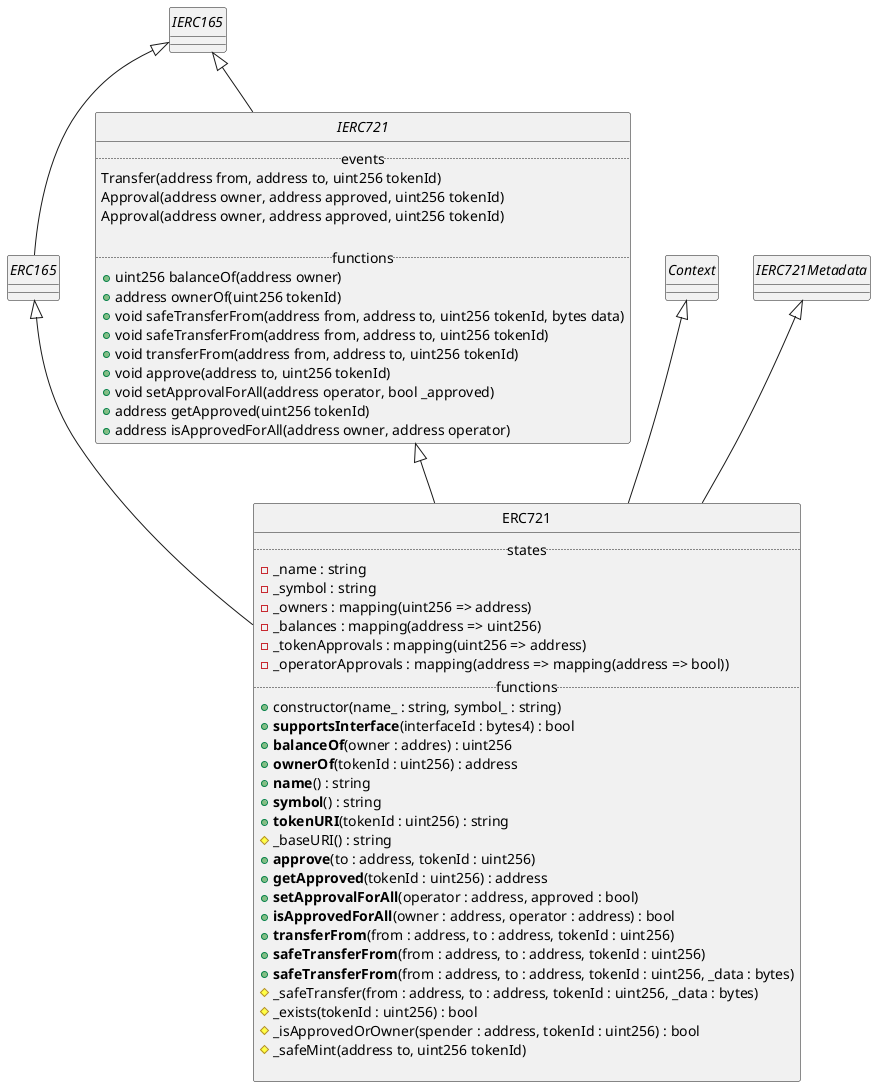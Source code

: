 @startuml

' Useful references
/'
https://plantuml.com/class-diagram
https://plantuml.com/sequence-diagram
https://plantuml.com/creole
https://plantuml-documentation.readthedocs.io/en/latest/formatting/all-skin-params.html
https://plantuml-documentation.readthedocs.io/en/latest/formatting/all-skin-params.html#class
https://plantuml-documentation.readthedocs.io/en/latest/formatting/color-names.html
https://www.w3schools.com/colors/colors_names.asp
https://plantuml.com/color
'/


hide circle
show empty fields
show empty methods
' hide stereotypes


interface IERC165
interface Context
interface IERC721Metadata

abstract class ERC165
IERC165 <|-- ERC165


IERC165 <|-- IERC721
interface IERC721 {
  .. events ..
  Transfer(address from, address to, uint256 tokenId)
  Approval(address owner, address approved, uint256 tokenId)
  Approval(address owner, address approved, uint256 tokenId)

  .. functions ..
  + uint256 balanceOf(address owner)
  + address ownerOf(uint256 tokenId)
  + void safeTransferFrom(address from, address to, uint256 tokenId, bytes data)
  + void safeTransferFrom(address from, address to, uint256 tokenId)
  + void transferFrom(address from, address to, uint256 tokenId)
  + void approve(address to, uint256 tokenId)
  + void setApprovalForAll(address operator, bool _approved)
  + address getApproved(uint256 tokenId)
  + address isApprovedForAll(address owner, address operator)
}

Context <|-- ERC721
ERC165 <|-- ERC721
IERC721 <|-- ERC721
IERC721Metadata <|-- ERC721

class ERC721 {
  .. states ..
  - _name : string
  - _symbol : string
  - {field} _owners : mapping(uint256 => address)
  - {field} _balances : mapping(address => uint256)
  - {field} _tokenApprovals : mapping(uint256 => address)
  - {field} _operatorApprovals : mapping(address => mapping(address => bool))
  .. functions ..
  + constructor(name_ : string, symbol_ : string)
  + **supportsInterface**(interfaceId : bytes4) : bool
  + **balanceOf**(owner : addres) : uint256
  + **ownerOf**(tokenId : uint256) : address
  + **name**() : string
  + **symbol**() : string
  + **tokenURI**(tokenId : uint256) : string
  # _baseURI() : string
  + **approve**(to : address, tokenId : uint256)
  + **getApproved**(tokenId : uint256) : address
  + **setApprovalForAll**(operator : address, approved : bool)
  + **isApprovedForAll**(owner : address, operator : address) : bool
  + **transferFrom**(from : address, to : address, tokenId : uint256)
  + **safeTransferFrom**(from : address, to : address, tokenId : uint256)
  + **safeTransferFrom**(from : address, to : address, tokenId : uint256, _data : bytes)
  # _safeTransfer(from : address, to : address, tokenId : uint256, _data : bytes)
  # _exists(tokenId : uint256) : bool
  # _isApprovedOrOwner(spender : address, tokenId : uint256) : bool
  # _safeMint(address to, uint256 tokenId)
  
}



@enduml